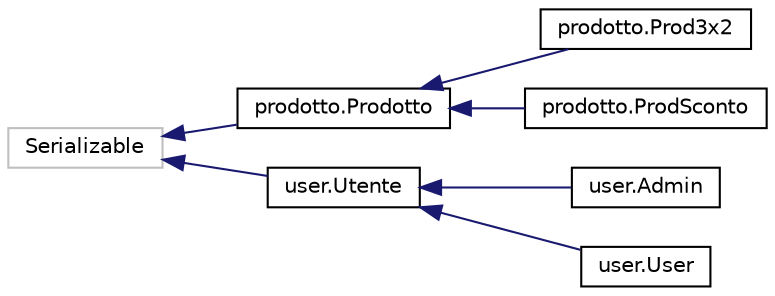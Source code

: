 digraph "Grafico della gerarchia delle classi"
{
  edge [fontname="Helvetica",fontsize="10",labelfontname="Helvetica",labelfontsize="10"];
  node [fontname="Helvetica",fontsize="10",shape=record];
  rankdir="LR";
  Node1 [label="Serializable",height=0.2,width=0.4,color="grey75", fillcolor="white", style="filled"];
  Node1 -> Node2 [dir="back",color="midnightblue",fontsize="10",style="solid",fontname="Helvetica"];
  Node2 [label="prodotto.Prodotto",height=0.2,width=0.4,color="black", fillcolor="white", style="filled",URL="$classprodotto_1_1Prodotto.html",tooltip="classe che implementa il Prodotto che poi si suddivide in altre due sottoclassi ProdSconto e Prod3x2..."];
  Node2 -> Node3 [dir="back",color="midnightblue",fontsize="10",style="solid",fontname="Helvetica"];
  Node3 [label="prodotto.Prod3x2",height=0.2,width=0.4,color="black", fillcolor="white", style="filled",URL="$classprodotto_1_1Prod3x2.html",tooltip="classe che implementa la sottoclasse di Prodotto relativa all&#39;offerta tre per due. "];
  Node2 -> Node4 [dir="back",color="midnightblue",fontsize="10",style="solid",fontname="Helvetica"];
  Node4 [label="prodotto.ProdSconto",height=0.2,width=0.4,color="black", fillcolor="white", style="filled",URL="$classprodotto_1_1ProdSconto.html",tooltip="classe che implementa il prodotto in sconto, sottoclasse di Prodotto. "];
  Node1 -> Node5 [dir="back",color="midnightblue",fontsize="10",style="solid",fontname="Helvetica"];
  Node5 [label="user.Utente",height=0.2,width=0.4,color="black", fillcolor="white", style="filled",URL="$classuser_1_1Utente.html"];
  Node5 -> Node6 [dir="back",color="midnightblue",fontsize="10",style="solid",fontname="Helvetica"];
  Node6 [label="user.Admin",height=0.2,width=0.4,color="black", fillcolor="white", style="filled",URL="$classuser_1_1Admin.html",tooltip="classe che implementa la sottoclasse Admin relativa a Utente. "];
  Node5 -> Node7 [dir="back",color="midnightblue",fontsize="10",style="solid",fontname="Helvetica"];
  Node7 [label="user.User",height=0.2,width=0.4,color="black", fillcolor="white", style="filled",URL="$classuser_1_1User.html",tooltip="classe che implementa la sottoclasse user relativa a Utente. "];
}
